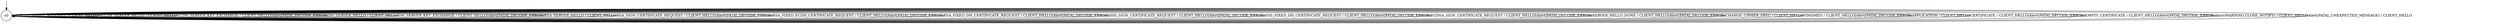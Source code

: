 digraph g {

	s0 [shape="circle" label="s0"];
	s0 -> s0 [label="HELLO_VERIFY_REQUEST / CLIENT_HELLO+"];
	s0 -> s0 [label="ECDH_SERVER_HELLO / CLIENT_HELLO"];
	s0 -> s0 [label="ECDH_SERVER_KEY_EXCHANGE / CLIENT_HELLO|Alert(FATAL,DECODE_ERROR)"];
	s0 -> s0 [label="DH_SERVER_HELLO / CLIENT_HELLO"];
	s0 -> s0 [label="DH_SERVER_KEY_EXCHANGE / CLIENT_HELLO|Alert(FATAL,DECODE_ERROR)"];
	s0 -> s0 [label="RSA_SERVER_HELLO / CLIENT_HELLO"];
	s0 -> s0 [label="RSA_SIGN_CERTIFICATE_REQUEST / CLIENT_HELLO|Alert(FATAL,DECODE_ERROR)"];
	s0 -> s0 [label="RSA_FIXED_ECDH_CERTIFICATE_REQUEST / CLIENT_HELLO|Alert(FATAL,DECODE_ERROR)"];
	s0 -> s0 [label="RSA_FIXED_DH_CERTIFICATE_REQUEST / CLIENT_HELLO|Alert(FATAL,DECODE_ERROR)"];
	s0 -> s0 [label="DSS_SIGN_CERTIFICATE_REQUEST / CLIENT_HELLO|Alert(FATAL,DECODE_ERROR)"];
	s0 -> s0 [label="DSS_FIXED_DH_CERTIFICATE_REQUEST / CLIENT_HELLO|Alert(FATAL,DECODE_ERROR)"];
	s0 -> s0 [label="ECDSA_SIGN_CERTIFICATE_REQUEST / CLIENT_HELLO|Alert(FATAL,DECODE_ERROR)"];
	s0 -> s0 [label="SERVER_HELLO_DONE / CLIENT_HELLO|Alert(FATAL,DECODE_ERROR)"];
	s0 -> s0 [label="CHANGE_CIPHER_SPEC / CLIENT_HELLO"];
	s0 -> s0 [label="FINISHED / CLIENT_HELLO|Alert(FATAL,DECODE_ERROR)"];
	s0 -> s0 [label="APPLICATION / CLIENT_HELLO"];
	s0 -> s0 [label="CERTIFICATE / CLIENT_HELLO|Alert(FATAL,DECODE_ERROR)"];
	s0 -> s0 [label="EMPTY_CERTIFICATE / CLIENT_HELLO|Alert(FATAL,DECODE_ERROR)"];
	s0 -> s0 [label="Alert(WARNING,CLOSE_NOTIFY) / CLIENT_HELLO"];
	s0 -> s0 [label="Alert(FATAL,UNEXPECTED_MESSAGE) / CLIENT_HELLO"];

__start0 [label="" shape="none" width="0" height="0"];
__start0 -> s0;

}
